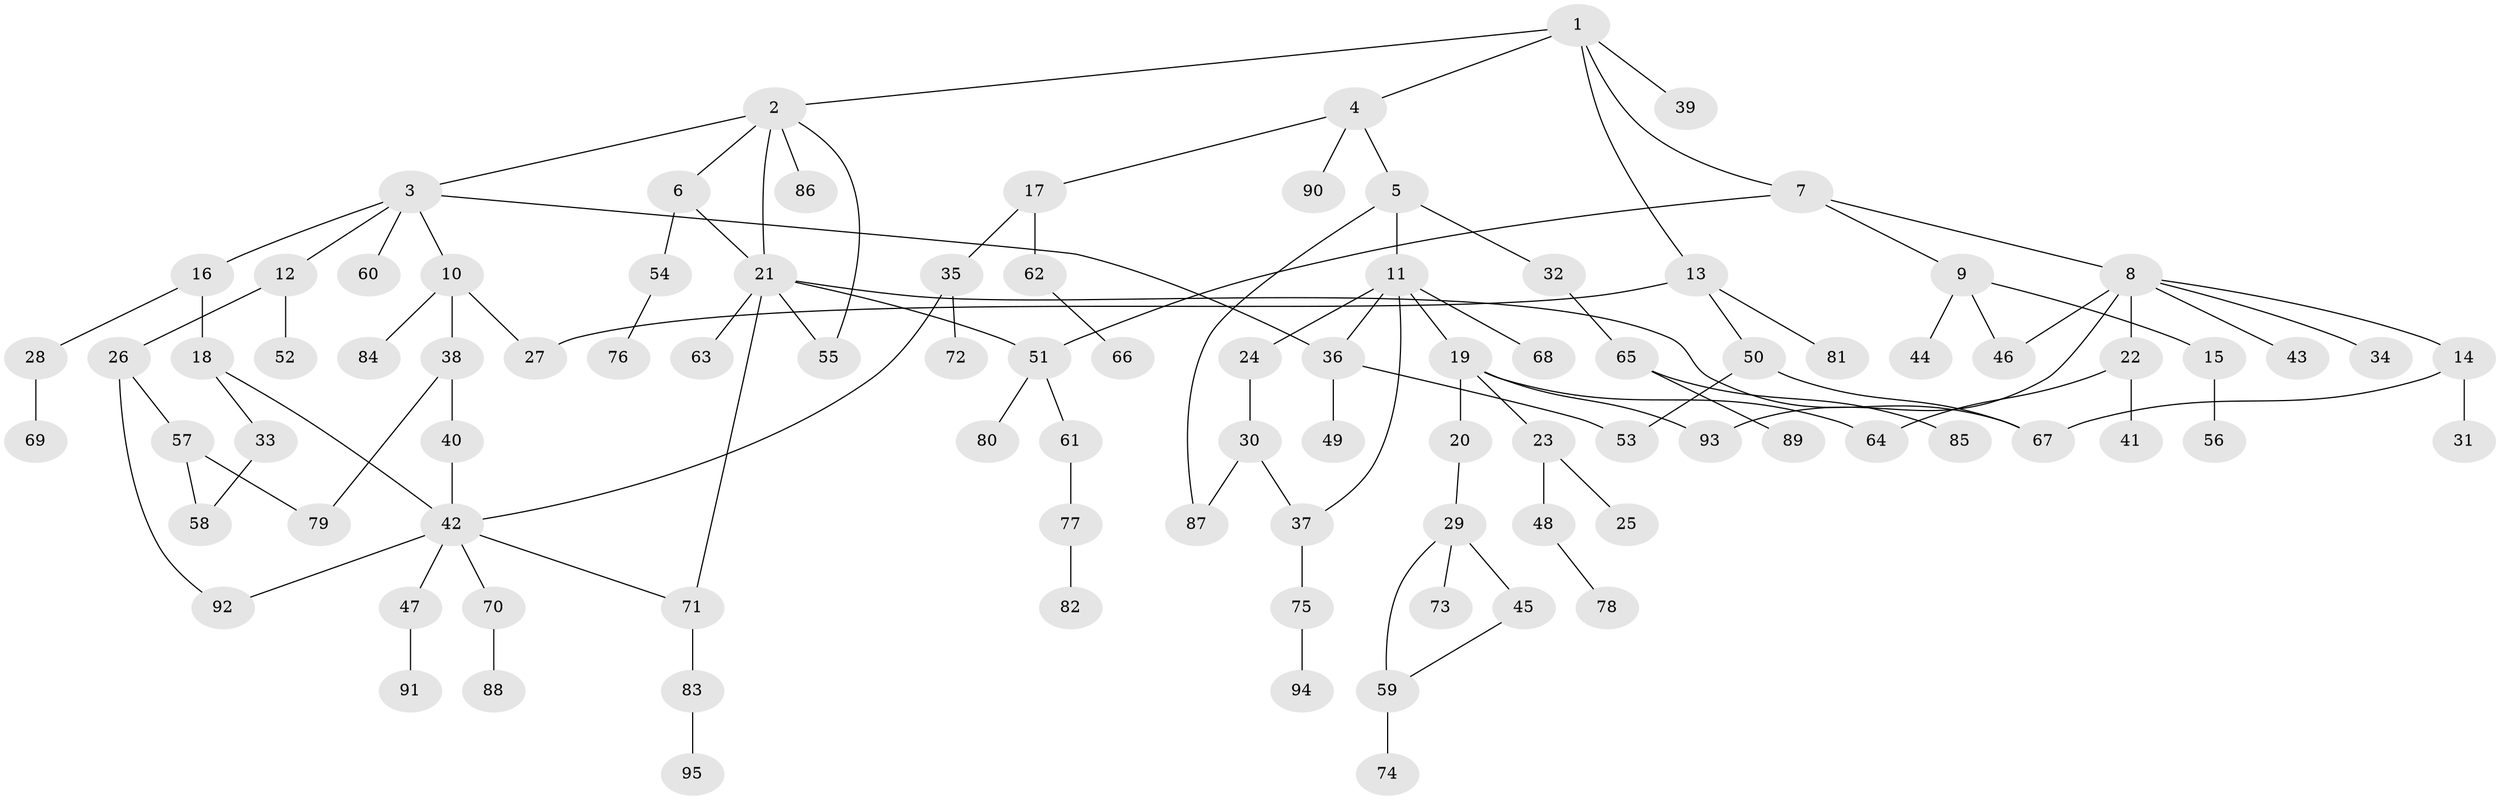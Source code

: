 // Generated by graph-tools (version 1.1) at 2025/34/03/09/25 02:34:16]
// undirected, 95 vertices, 114 edges
graph export_dot {
graph [start="1"]
  node [color=gray90,style=filled];
  1;
  2;
  3;
  4;
  5;
  6;
  7;
  8;
  9;
  10;
  11;
  12;
  13;
  14;
  15;
  16;
  17;
  18;
  19;
  20;
  21;
  22;
  23;
  24;
  25;
  26;
  27;
  28;
  29;
  30;
  31;
  32;
  33;
  34;
  35;
  36;
  37;
  38;
  39;
  40;
  41;
  42;
  43;
  44;
  45;
  46;
  47;
  48;
  49;
  50;
  51;
  52;
  53;
  54;
  55;
  56;
  57;
  58;
  59;
  60;
  61;
  62;
  63;
  64;
  65;
  66;
  67;
  68;
  69;
  70;
  71;
  72;
  73;
  74;
  75;
  76;
  77;
  78;
  79;
  80;
  81;
  82;
  83;
  84;
  85;
  86;
  87;
  88;
  89;
  90;
  91;
  92;
  93;
  94;
  95;
  1 -- 2;
  1 -- 4;
  1 -- 7;
  1 -- 13;
  1 -- 39;
  2 -- 3;
  2 -- 6;
  2 -- 55;
  2 -- 86;
  2 -- 21;
  3 -- 10;
  3 -- 12;
  3 -- 16;
  3 -- 36;
  3 -- 60;
  4 -- 5;
  4 -- 17;
  4 -- 90;
  5 -- 11;
  5 -- 32;
  5 -- 87;
  6 -- 21;
  6 -- 54;
  7 -- 8;
  7 -- 9;
  7 -- 51;
  8 -- 14;
  8 -- 22;
  8 -- 34;
  8 -- 43;
  8 -- 46;
  8 -- 93;
  9 -- 15;
  9 -- 44;
  9 -- 46;
  10 -- 38;
  10 -- 84;
  10 -- 27;
  11 -- 19;
  11 -- 24;
  11 -- 37;
  11 -- 68;
  11 -- 36;
  12 -- 26;
  12 -- 52;
  13 -- 27;
  13 -- 50;
  13 -- 81;
  14 -- 31;
  14 -- 67;
  15 -- 56;
  16 -- 18;
  16 -- 28;
  17 -- 35;
  17 -- 62;
  18 -- 33;
  18 -- 42;
  19 -- 20;
  19 -- 23;
  19 -- 93;
  19 -- 64;
  20 -- 29;
  21 -- 51;
  21 -- 63;
  21 -- 71;
  21 -- 55;
  21 -- 67;
  22 -- 41;
  22 -- 64;
  23 -- 25;
  23 -- 48;
  24 -- 30;
  26 -- 57;
  26 -- 92;
  28 -- 69;
  29 -- 45;
  29 -- 73;
  29 -- 59;
  30 -- 87;
  30 -- 37;
  32 -- 65;
  33 -- 58;
  35 -- 72;
  35 -- 42;
  36 -- 49;
  36 -- 53;
  37 -- 75;
  38 -- 40;
  38 -- 79;
  40 -- 42;
  42 -- 47;
  42 -- 70;
  42 -- 92;
  42 -- 71;
  45 -- 59;
  47 -- 91;
  48 -- 78;
  50 -- 67;
  50 -- 53;
  51 -- 61;
  51 -- 80;
  54 -- 76;
  57 -- 58;
  57 -- 79;
  59 -- 74;
  61 -- 77;
  62 -- 66;
  65 -- 85;
  65 -- 89;
  70 -- 88;
  71 -- 83;
  75 -- 94;
  77 -- 82;
  83 -- 95;
}
